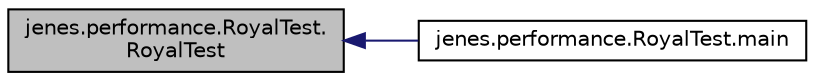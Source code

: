 digraph "jenes.performance.RoyalTest.RoyalTest"
{
  edge [fontname="Helvetica",fontsize="10",labelfontname="Helvetica",labelfontsize="10"];
  node [fontname="Helvetica",fontsize="10",shape=record];
  rankdir="LR";
  Node1 [label="jenes.performance.RoyalTest.\lRoyalTest",height=0.2,width=0.4,color="black", fillcolor="grey75", style="filled" fontcolor="black"];
  Node1 -> Node2 [dir="back",color="midnightblue",fontsize="10",style="solid",fontname="Helvetica"];
  Node2 [label="jenes.performance.RoyalTest.main",height=0.2,width=0.4,color="black", fillcolor="white", style="filled",URL="$classjenes_1_1performance_1_1_royal_test.html#a9af2c54a5edd971c03fec8e3b5f0f8c3"];
}
